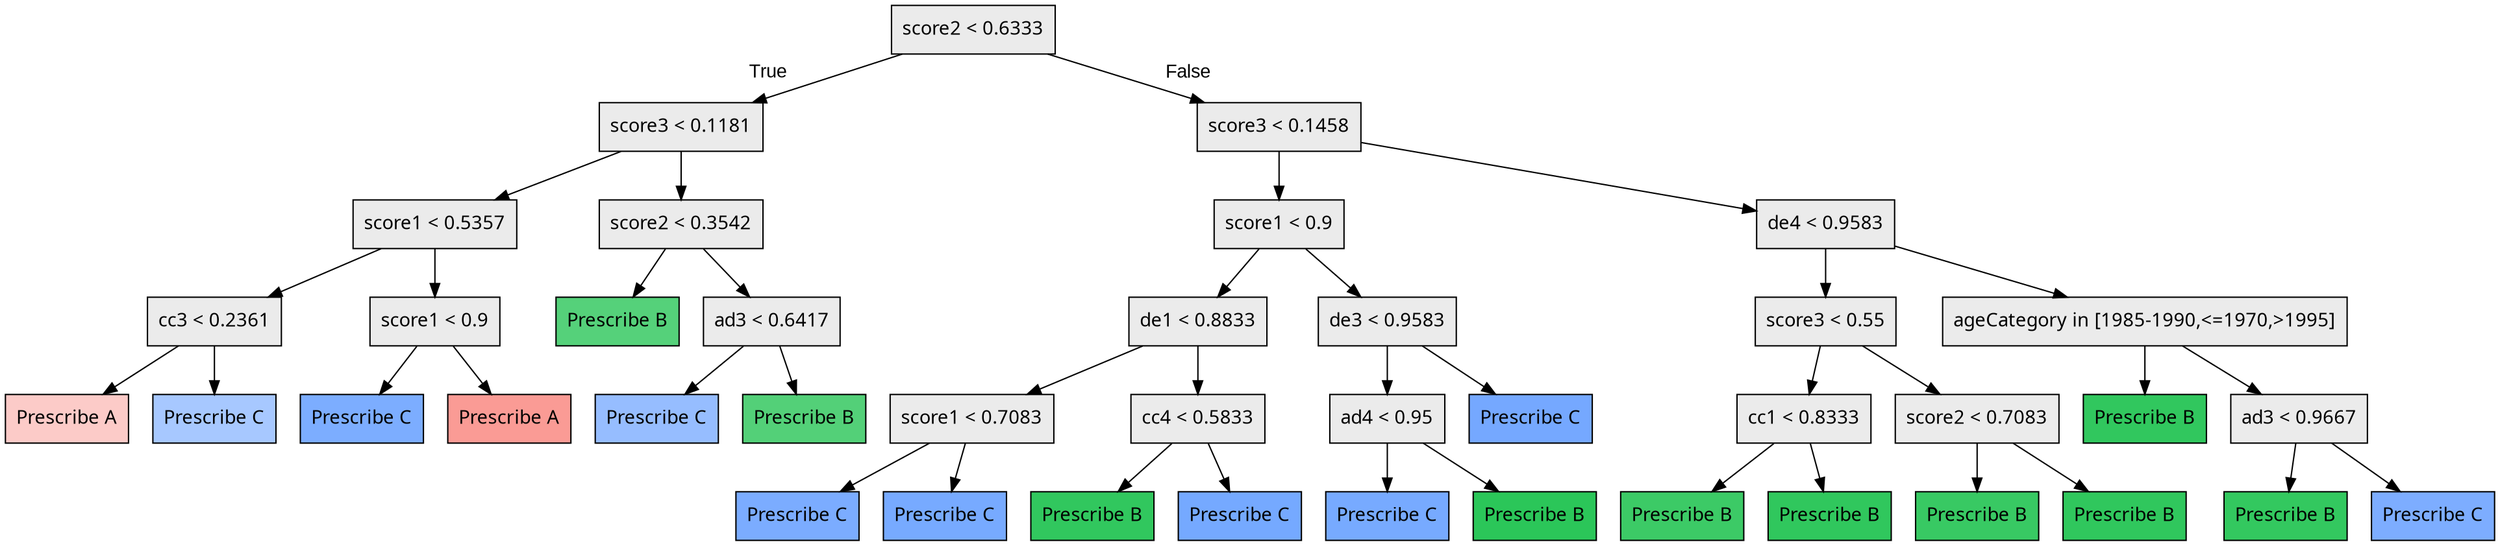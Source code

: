 digraph "G" {
1 [fillcolor="#EBEBEB", fontname="bold arial", label="score2 &lt; 0.6333", shape=box, style="filled"];
2 [fillcolor="#EBEBEB", fontname="bold arial", label="score3 &lt; 0.1181", shape=box, style="filled"];
3 [fillcolor="#EBEBEB", fontname="bold arial", label="score1 &lt; 0.5357", shape=box, style="filled"];
4 [fillcolor="#EBEBEB", fontname="bold arial", label="cc3 &lt; 0.2361", shape=box, style="filled"];
5 [color=black, fillcolor="#F8766D60", fontname="bold arial", label="Prescribe A", shape=box, style="filled"];
6 [color=black, fillcolor="#619CFF8e", fontname="bold arial", label="Prescribe C", shape=box, style="filled"];
7 [fillcolor="#EBEBEB", fontname="bold arial", label="score1 &lt; 0.9", shape=box, style="filled"];
8 [color=black, fillcolor="#619CFFd3", fontname="bold arial", label="Prescribe C", shape=box, style="filled"];
9 [color=black, fillcolor="#F8766Db9", fontname="bold arial", label="Prescribe A", shape=box, style="filled"];
10 [fillcolor="#EBEBEB", fontname="bold arial", label="score2 &lt; 0.3542", shape=box, style="filled"];
11 [color=black, fillcolor="#00BA38aa", fontname="bold arial", label="Prescribe B", shape=box, style="filled"];
12 [fillcolor="#EBEBEB", fontname="bold arial", label="ad3 &lt; 0.6417", shape=box, style="filled"];
13 [color=black, fillcolor="#619CFFa9", fontname="bold arial", label="Prescribe C", shape=box, style="filled"];
14 [color=black, fillcolor="#00BA38ac", fontname="bold arial", label="Prescribe B", shape=box, style="filled"];
15 [fillcolor="#EBEBEB", fontname="bold arial", label="score3 &lt; 0.1458", shape=box, style="filled"];
16 [fillcolor="#EBEBEB", fontname="bold arial", label="score1 &lt; 0.9", shape=box, style="filled"];
17 [fillcolor="#EBEBEB", fontname="bold arial", label="de1 &lt; 0.8833", shape=box, style="filled"];
18 [fillcolor="#EBEBEB", fontname="bold arial", label="score1 &lt; 0.7083", shape=box, style="filled"];
19 [color=black, fillcolor="#619CFFd5", fontname="bold arial", label="Prescribe C", shape=box, style="filled"];
20 [color=black, fillcolor="#619CFFdc", fontname="bold arial", label="Prescribe C", shape=box, style="filled"];
21 [fillcolor="#EBEBEB", fontname="bold arial", label="cc4 &lt; 0.5833", shape=box, style="filled"];
22 [color=black, fillcolor="#00BA38ce", fontname="bold arial", label="Prescribe B", shape=box, style="filled"];
23 [color=black, fillcolor="#619CFFde", fontname="bold arial", label="Prescribe C", shape=box, style="filled"];
24 [fillcolor="#EBEBEB", fontname="bold arial", label="de3 &lt; 0.9583", shape=box, style="filled"];
25 [fillcolor="#EBEBEB", fontname="bold arial", label="ad4 &lt; 0.95", shape=box, style="filled"];
26 [color=black, fillcolor="#619CFFdb", fontname="bold arial", label="Prescribe C", shape=box, style="filled"];
27 [color=black, fillcolor="#00BA38d4", fontname="bold arial", label="Prescribe B", shape=box, style="filled"];
28 [color=black, fillcolor="#619CFFdf", fontname="bold arial", label="Prescribe C", shape=box, style="filled"];
29 [fillcolor="#EBEBEB", fontname="bold arial", label="de4 &lt; 0.9583", shape=box, style="filled"];
30 [fillcolor="#EBEBEB", fontname="bold arial", label="score3 &lt; 0.55", shape=box, style="filled"];
31 [fillcolor="#EBEBEB", fontname="bold arial", label="cc1 &lt; 0.8333", shape=box, style="filled"];
32 [color=black, fillcolor="#00BA38c3", fontname="bold arial", label="Prescribe B", shape=box, style="filled"];
33 [color=black, fillcolor="#00BA38cf", fontname="bold arial", label="Prescribe B", shape=box, style="filled"];
34 [fillcolor="#EBEBEB", fontname="bold arial", label="score2 &lt; 0.7083", shape=box, style="filled"];
35 [color=black, fillcolor="#00BA38c7", fontname="bold arial", label="Prescribe B", shape=box, style="filled"];
36 [color=black, fillcolor="#00BA38cf", fontname="bold arial", label="Prescribe B", shape=box, style="filled"];
37 [fillcolor="#EBEBEB", fontname="bold arial", label="ageCategory in [1985-1990,&lt;=1970,&gt;1995]", shape=box, style="filled"];
38 [color=black, fillcolor="#00BA38ce", fontname="bold arial", label="Prescribe B", shape=box, style="filled"];
39 [fillcolor="#EBEBEB", fontname="bold arial", label="ad3 &lt; 0.9667", shape=box, style="filled"];
40 [color=black, fillcolor="#00BA38cc", fontname="bold arial", label="Prescribe B", shape=box, style="filled"];
41 [color=black, fillcolor="#619CFFd2", fontname="bold arial", label="Prescribe C", shape=box, style="filled"];
1 -> 2  [fontname="arial", headlabel="True", key=0, labelangle=45, labeldistance="2.5"];
1 -> 15  [fontname="arial", headlabel="False", key=0, labelangle="-45", labeldistance="2.5"];
2 -> 3  [key=0];
2 -> 10  [key=0];
3 -> 4  [key=0];
3 -> 7  [key=0];
4 -> 5  [key=0];
4 -> 6  [key=0];
7 -> 8  [key=0];
7 -> 9  [key=0];
10 -> 11  [key=0];
10 -> 12  [key=0];
12 -> 13  [key=0];
12 -> 14  [key=0];
15 -> 16  [key=0];
15 -> 29  [key=0];
16 -> 17  [key=0];
16 -> 24  [key=0];
17 -> 18  [key=0];
17 -> 21  [key=0];
18 -> 19  [key=0];
18 -> 20  [key=0];
21 -> 22  [key=0];
21 -> 23  [key=0];
24 -> 25  [key=0];
24 -> 28  [key=0];
25 -> 26  [key=0];
25 -> 27  [key=0];
29 -> 30  [key=0];
29 -> 37  [key=0];
30 -> 31  [key=0];
30 -> 34  [key=0];
31 -> 32  [key=0];
31 -> 33  [key=0];
34 -> 35  [key=0];
34 -> 36  [key=0];
37 -> 38  [key=0];
37 -> 39  [key=0];
39 -> 40  [key=0];
39 -> 41  [key=0];
}
